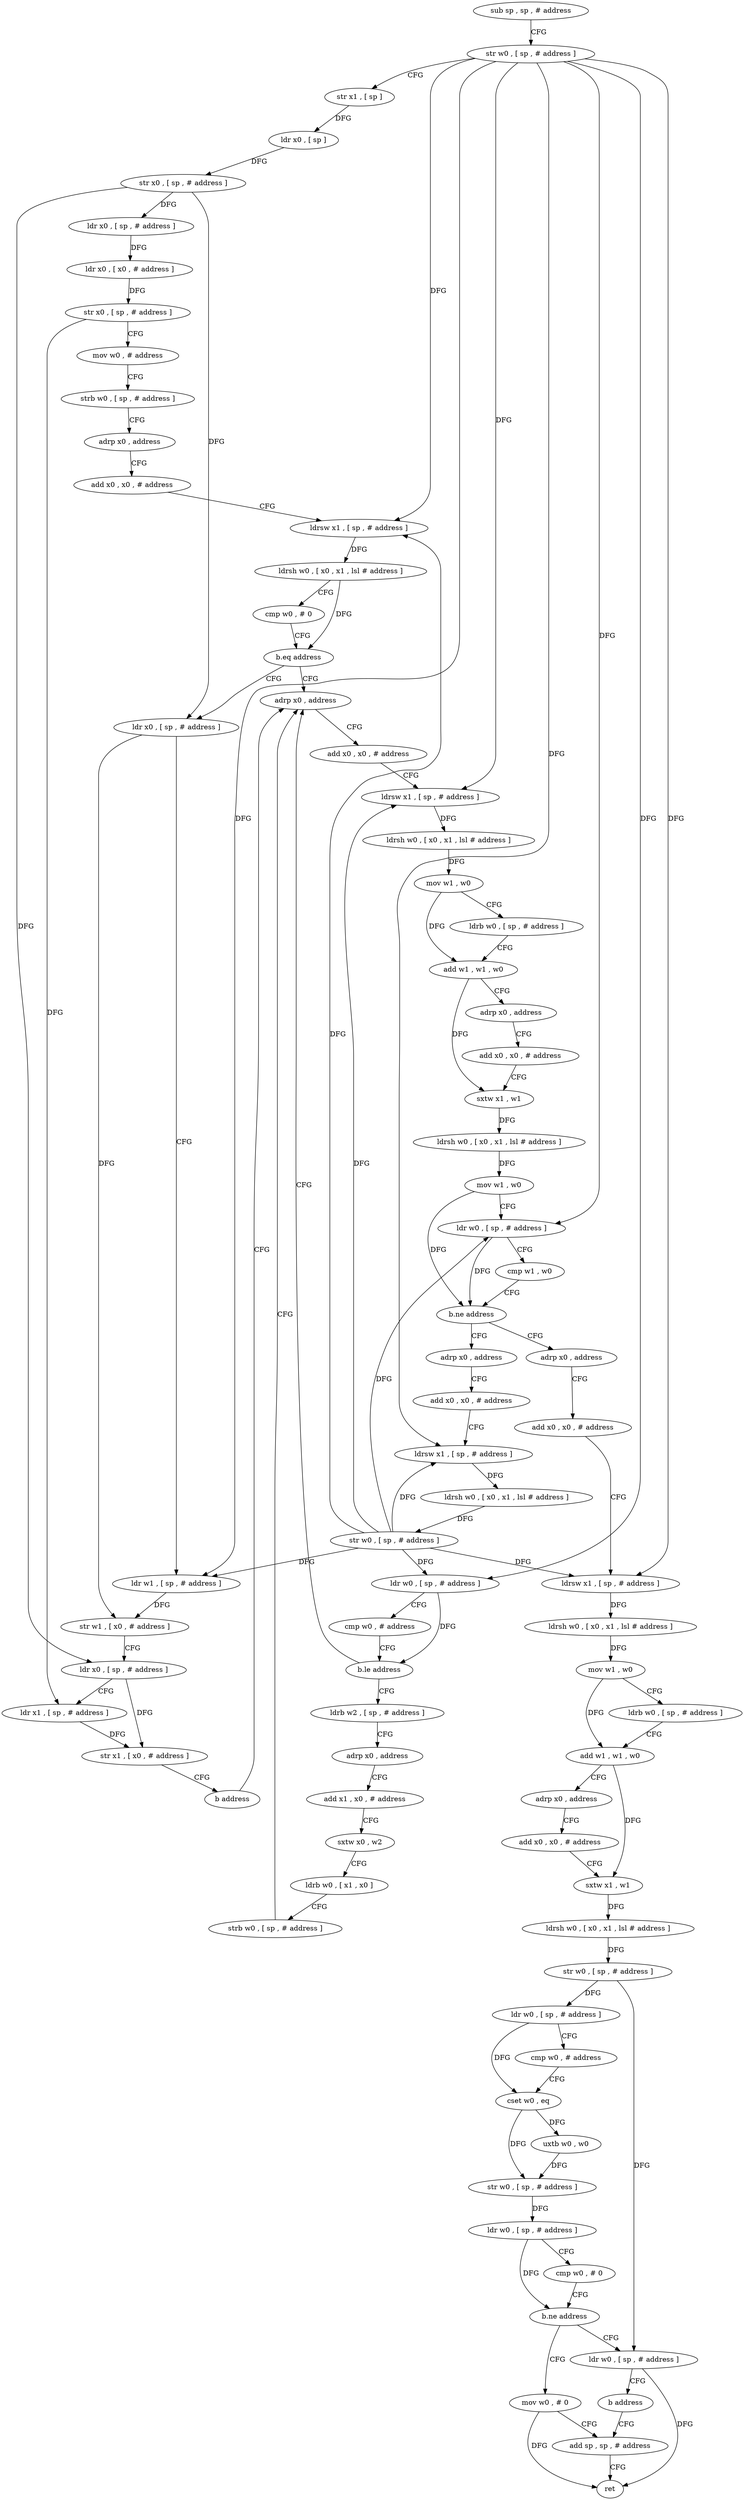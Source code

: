digraph "func" {
"147068" [label = "sub sp , sp , # address" ]
"147072" [label = "str w0 , [ sp , # address ]" ]
"147076" [label = "str x1 , [ sp ]" ]
"147080" [label = "ldr x0 , [ sp ]" ]
"147084" [label = "str x0 , [ sp , # address ]" ]
"147088" [label = "ldr x0 , [ sp , # address ]" ]
"147092" [label = "ldr x0 , [ x0 , # address ]" ]
"147096" [label = "str x0 , [ sp , # address ]" ]
"147100" [label = "mov w0 , # address" ]
"147104" [label = "strb w0 , [ sp , # address ]" ]
"147108" [label = "adrp x0 , address" ]
"147112" [label = "add x0 , x0 , # address" ]
"147116" [label = "ldrsw x1 , [ sp , # address ]" ]
"147120" [label = "ldrsh w0 , [ x0 , x1 , lsl # address ]" ]
"147124" [label = "cmp w0 , # 0" ]
"147128" [label = "b.eq address" ]
"147216" [label = "adrp x0 , address" ]
"147132" [label = "ldr x0 , [ sp , # address ]" ]
"147220" [label = "add x0 , x0 , # address" ]
"147224" [label = "ldrsw x1 , [ sp , # address ]" ]
"147228" [label = "ldrsh w0 , [ x0 , x1 , lsl # address ]" ]
"147232" [label = "mov w1 , w0" ]
"147236" [label = "ldrb w0 , [ sp , # address ]" ]
"147240" [label = "add w1 , w1 , w0" ]
"147244" [label = "adrp x0 , address" ]
"147248" [label = "add x0 , x0 , # address" ]
"147252" [label = "sxtw x1 , w1" ]
"147256" [label = "ldrsh w0 , [ x0 , x1 , lsl # address ]" ]
"147260" [label = "mov w1 , w0" ]
"147264" [label = "ldr w0 , [ sp , # address ]" ]
"147268" [label = "cmp w1 , w0" ]
"147272" [label = "b.ne address" ]
"147160" [label = "adrp x0 , address" ]
"147276" [label = "adrp x0 , address" ]
"147136" [label = "ldr w1 , [ sp , # address ]" ]
"147140" [label = "str w1 , [ x0 , # address ]" ]
"147144" [label = "ldr x0 , [ sp , # address ]" ]
"147148" [label = "ldr x1 , [ sp , # address ]" ]
"147152" [label = "str x1 , [ x0 , # address ]" ]
"147156" [label = "b address" ]
"147164" [label = "add x0 , x0 , # address" ]
"147168" [label = "ldrsw x1 , [ sp , # address ]" ]
"147172" [label = "ldrsh w0 , [ x0 , x1 , lsl # address ]" ]
"147176" [label = "str w0 , [ sp , # address ]" ]
"147180" [label = "ldr w0 , [ sp , # address ]" ]
"147184" [label = "cmp w0 , # address" ]
"147188" [label = "b.le address" ]
"147192" [label = "ldrb w2 , [ sp , # address ]" ]
"147280" [label = "add x0 , x0 , # address" ]
"147284" [label = "ldrsw x1 , [ sp , # address ]" ]
"147288" [label = "ldrsh w0 , [ x0 , x1 , lsl # address ]" ]
"147292" [label = "mov w1 , w0" ]
"147296" [label = "ldrb w0 , [ sp , # address ]" ]
"147300" [label = "add w1 , w1 , w0" ]
"147304" [label = "adrp x0 , address" ]
"147308" [label = "add x0 , x0 , # address" ]
"147312" [label = "sxtw x1 , w1" ]
"147316" [label = "ldrsh w0 , [ x0 , x1 , lsl # address ]" ]
"147320" [label = "str w0 , [ sp , # address ]" ]
"147324" [label = "ldr w0 , [ sp , # address ]" ]
"147328" [label = "cmp w0 , # address" ]
"147332" [label = "cset w0 , eq" ]
"147336" [label = "uxtb w0 , w0" ]
"147340" [label = "str w0 , [ sp , # address ]" ]
"147344" [label = "ldr w0 , [ sp , # address ]" ]
"147348" [label = "cmp w0 , # 0" ]
"147352" [label = "b.ne address" ]
"147364" [label = "mov w0 , # 0" ]
"147356" [label = "ldr w0 , [ sp , # address ]" ]
"147196" [label = "adrp x0 , address" ]
"147200" [label = "add x1 , x0 , # address" ]
"147204" [label = "sxtw x0 , w2" ]
"147208" [label = "ldrb w0 , [ x1 , x0 ]" ]
"147212" [label = "strb w0 , [ sp , # address ]" ]
"147368" [label = "add sp , sp , # address" ]
"147360" [label = "b address" ]
"147372" [label = "ret" ]
"147068" -> "147072" [ label = "CFG" ]
"147072" -> "147076" [ label = "CFG" ]
"147072" -> "147116" [ label = "DFG" ]
"147072" -> "147224" [ label = "DFG" ]
"147072" -> "147264" [ label = "DFG" ]
"147072" -> "147136" [ label = "DFG" ]
"147072" -> "147168" [ label = "DFG" ]
"147072" -> "147180" [ label = "DFG" ]
"147072" -> "147284" [ label = "DFG" ]
"147076" -> "147080" [ label = "DFG" ]
"147080" -> "147084" [ label = "DFG" ]
"147084" -> "147088" [ label = "DFG" ]
"147084" -> "147132" [ label = "DFG" ]
"147084" -> "147144" [ label = "DFG" ]
"147088" -> "147092" [ label = "DFG" ]
"147092" -> "147096" [ label = "DFG" ]
"147096" -> "147100" [ label = "CFG" ]
"147096" -> "147148" [ label = "DFG" ]
"147100" -> "147104" [ label = "CFG" ]
"147104" -> "147108" [ label = "CFG" ]
"147108" -> "147112" [ label = "CFG" ]
"147112" -> "147116" [ label = "CFG" ]
"147116" -> "147120" [ label = "DFG" ]
"147120" -> "147124" [ label = "CFG" ]
"147120" -> "147128" [ label = "DFG" ]
"147124" -> "147128" [ label = "CFG" ]
"147128" -> "147216" [ label = "CFG" ]
"147128" -> "147132" [ label = "CFG" ]
"147216" -> "147220" [ label = "CFG" ]
"147132" -> "147136" [ label = "CFG" ]
"147132" -> "147140" [ label = "DFG" ]
"147220" -> "147224" [ label = "CFG" ]
"147224" -> "147228" [ label = "DFG" ]
"147228" -> "147232" [ label = "DFG" ]
"147232" -> "147236" [ label = "CFG" ]
"147232" -> "147240" [ label = "DFG" ]
"147236" -> "147240" [ label = "CFG" ]
"147240" -> "147244" [ label = "CFG" ]
"147240" -> "147252" [ label = "DFG" ]
"147244" -> "147248" [ label = "CFG" ]
"147248" -> "147252" [ label = "CFG" ]
"147252" -> "147256" [ label = "DFG" ]
"147256" -> "147260" [ label = "DFG" ]
"147260" -> "147264" [ label = "CFG" ]
"147260" -> "147272" [ label = "DFG" ]
"147264" -> "147268" [ label = "CFG" ]
"147264" -> "147272" [ label = "DFG" ]
"147268" -> "147272" [ label = "CFG" ]
"147272" -> "147160" [ label = "CFG" ]
"147272" -> "147276" [ label = "CFG" ]
"147160" -> "147164" [ label = "CFG" ]
"147276" -> "147280" [ label = "CFG" ]
"147136" -> "147140" [ label = "DFG" ]
"147140" -> "147144" [ label = "CFG" ]
"147144" -> "147148" [ label = "CFG" ]
"147144" -> "147152" [ label = "DFG" ]
"147148" -> "147152" [ label = "DFG" ]
"147152" -> "147156" [ label = "CFG" ]
"147156" -> "147216" [ label = "CFG" ]
"147164" -> "147168" [ label = "CFG" ]
"147168" -> "147172" [ label = "DFG" ]
"147172" -> "147176" [ label = "DFG" ]
"147176" -> "147180" [ label = "DFG" ]
"147176" -> "147116" [ label = "DFG" ]
"147176" -> "147224" [ label = "DFG" ]
"147176" -> "147264" [ label = "DFG" ]
"147176" -> "147136" [ label = "DFG" ]
"147176" -> "147168" [ label = "DFG" ]
"147176" -> "147284" [ label = "DFG" ]
"147180" -> "147184" [ label = "CFG" ]
"147180" -> "147188" [ label = "DFG" ]
"147184" -> "147188" [ label = "CFG" ]
"147188" -> "147216" [ label = "CFG" ]
"147188" -> "147192" [ label = "CFG" ]
"147192" -> "147196" [ label = "CFG" ]
"147280" -> "147284" [ label = "CFG" ]
"147284" -> "147288" [ label = "DFG" ]
"147288" -> "147292" [ label = "DFG" ]
"147292" -> "147296" [ label = "CFG" ]
"147292" -> "147300" [ label = "DFG" ]
"147296" -> "147300" [ label = "CFG" ]
"147300" -> "147304" [ label = "CFG" ]
"147300" -> "147312" [ label = "DFG" ]
"147304" -> "147308" [ label = "CFG" ]
"147308" -> "147312" [ label = "CFG" ]
"147312" -> "147316" [ label = "DFG" ]
"147316" -> "147320" [ label = "DFG" ]
"147320" -> "147324" [ label = "DFG" ]
"147320" -> "147356" [ label = "DFG" ]
"147324" -> "147328" [ label = "CFG" ]
"147324" -> "147332" [ label = "DFG" ]
"147328" -> "147332" [ label = "CFG" ]
"147332" -> "147336" [ label = "DFG" ]
"147332" -> "147340" [ label = "DFG" ]
"147336" -> "147340" [ label = "DFG" ]
"147340" -> "147344" [ label = "DFG" ]
"147344" -> "147348" [ label = "CFG" ]
"147344" -> "147352" [ label = "DFG" ]
"147348" -> "147352" [ label = "CFG" ]
"147352" -> "147364" [ label = "CFG" ]
"147352" -> "147356" [ label = "CFG" ]
"147364" -> "147368" [ label = "CFG" ]
"147364" -> "147372" [ label = "DFG" ]
"147356" -> "147360" [ label = "CFG" ]
"147356" -> "147372" [ label = "DFG" ]
"147196" -> "147200" [ label = "CFG" ]
"147200" -> "147204" [ label = "CFG" ]
"147204" -> "147208" [ label = "CFG" ]
"147208" -> "147212" [ label = "CFG" ]
"147212" -> "147216" [ label = "CFG" ]
"147368" -> "147372" [ label = "CFG" ]
"147360" -> "147368" [ label = "CFG" ]
}
